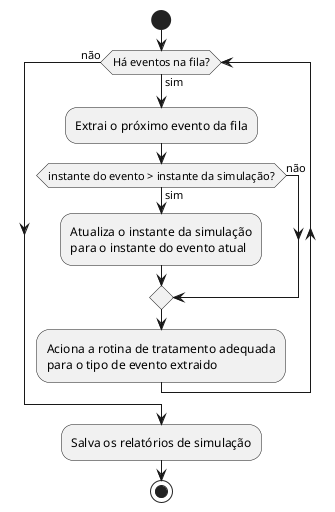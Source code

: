 @startuml event_loop
start
while (Há eventos na fila?) is (sim)
  :Extrai o próximo evento da fila;
  if (instante do evento > instante da simulação?) then (sim)
    :Atualiza o instante da simulação
    para o instante do evento atual;
  else (não)
  endif;
  :Aciona a rotina de tratamento adequada
  para o tipo de evento extraido;
endwhile (não)
:Salva os relatórios de simulação;
stop
@enduml

